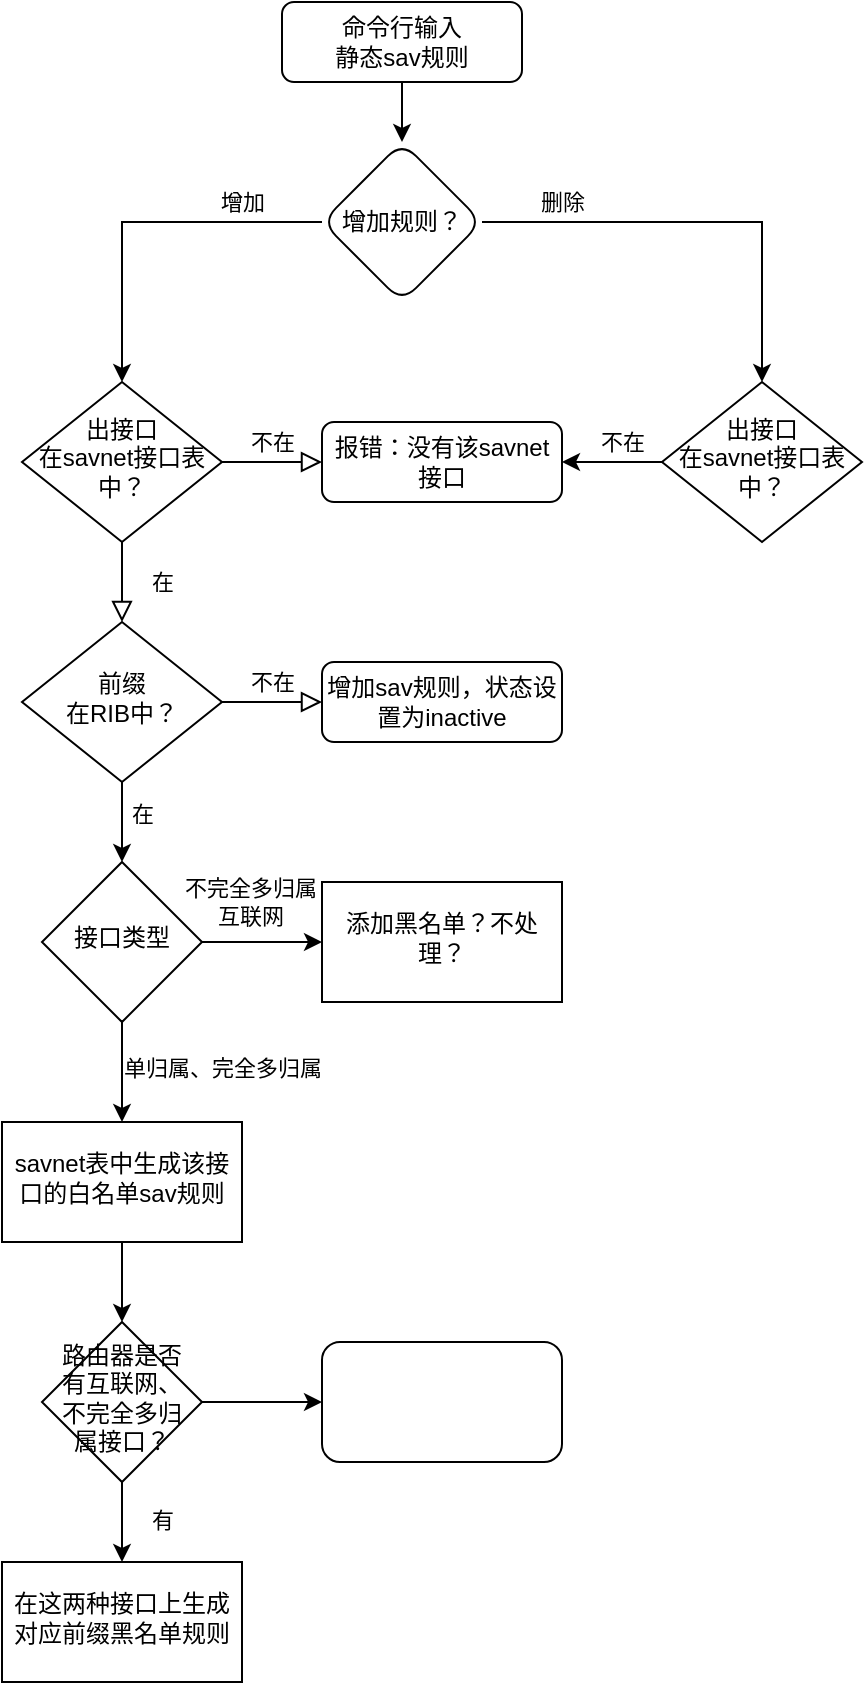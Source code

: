 <mxfile version="23.0.0" type="github">
  <diagram id="C5RBs43oDa-KdzZeNtuy" name="Page-1">
    <mxGraphModel dx="691" dy="1535" grid="1" gridSize="10" guides="1" tooltips="1" connect="1" arrows="1" fold="1" page="1" pageScale="1" pageWidth="827" pageHeight="1169" math="0" shadow="0">
      <root>
        <mxCell id="WIyWlLk6GJQsqaUBKTNV-0" />
        <mxCell id="WIyWlLk6GJQsqaUBKTNV-1" parent="WIyWlLk6GJQsqaUBKTNV-0" />
        <mxCell id="sOkfHLoV4uFdZrz1ryZe-4" value="" style="edgeStyle=orthogonalEdgeStyle;rounded=0;orthogonalLoop=1;jettySize=auto;html=1;" parent="WIyWlLk6GJQsqaUBKTNV-1" source="WIyWlLk6GJQsqaUBKTNV-3" target="sOkfHLoV4uFdZrz1ryZe-3" edge="1">
          <mxGeometry relative="1" as="geometry" />
        </mxCell>
        <mxCell id="WIyWlLk6GJQsqaUBKTNV-3" value="命令行输入&lt;br&gt;静态sav规则" style="rounded=1;whiteSpace=wrap;html=1;fontSize=12;glass=0;strokeWidth=1;shadow=0;" parent="WIyWlLk6GJQsqaUBKTNV-1" vertex="1">
          <mxGeometry x="160" y="-20" width="120" height="40" as="geometry" />
        </mxCell>
        <mxCell id="WIyWlLk6GJQsqaUBKTNV-4" value="在" style="rounded=0;html=1;jettySize=auto;orthogonalLoop=1;fontSize=11;endArrow=block;endFill=0;endSize=8;strokeWidth=1;shadow=0;labelBackgroundColor=none;edgeStyle=orthogonalEdgeStyle;" parent="WIyWlLk6GJQsqaUBKTNV-1" source="WIyWlLk6GJQsqaUBKTNV-6" target="WIyWlLk6GJQsqaUBKTNV-10" edge="1">
          <mxGeometry y="20" relative="1" as="geometry">
            <mxPoint as="offset" />
          </mxGeometry>
        </mxCell>
        <mxCell id="WIyWlLk6GJQsqaUBKTNV-5" value="不在" style="edgeStyle=orthogonalEdgeStyle;rounded=0;html=1;jettySize=auto;orthogonalLoop=1;fontSize=11;endArrow=block;endFill=0;endSize=8;strokeWidth=1;shadow=0;labelBackgroundColor=none;" parent="WIyWlLk6GJQsqaUBKTNV-1" source="WIyWlLk6GJQsqaUBKTNV-6" target="WIyWlLk6GJQsqaUBKTNV-7" edge="1">
          <mxGeometry y="10" relative="1" as="geometry">
            <mxPoint as="offset" />
          </mxGeometry>
        </mxCell>
        <mxCell id="WIyWlLk6GJQsqaUBKTNV-6" value="出接口&lt;br&gt;在savnet接口表中？" style="rhombus;whiteSpace=wrap;html=1;shadow=0;fontFamily=Helvetica;fontSize=12;align=center;strokeWidth=1;spacing=6;spacingTop=-4;" parent="WIyWlLk6GJQsqaUBKTNV-1" vertex="1">
          <mxGeometry x="30" y="170" width="100" height="80" as="geometry" />
        </mxCell>
        <mxCell id="WIyWlLk6GJQsqaUBKTNV-7" value="报错：没有该savnet接口" style="rounded=1;whiteSpace=wrap;html=1;fontSize=12;glass=0;strokeWidth=1;shadow=0;" parent="WIyWlLk6GJQsqaUBKTNV-1" vertex="1">
          <mxGeometry x="180" y="190" width="120" height="40" as="geometry" />
        </mxCell>
        <mxCell id="WIyWlLk6GJQsqaUBKTNV-9" value="不在" style="edgeStyle=orthogonalEdgeStyle;rounded=0;html=1;jettySize=auto;orthogonalLoop=1;fontSize=11;endArrow=block;endFill=0;endSize=8;strokeWidth=1;shadow=0;labelBackgroundColor=none;" parent="WIyWlLk6GJQsqaUBKTNV-1" source="WIyWlLk6GJQsqaUBKTNV-10" target="WIyWlLk6GJQsqaUBKTNV-12" edge="1">
          <mxGeometry y="10" relative="1" as="geometry">
            <mxPoint as="offset" />
          </mxGeometry>
        </mxCell>
        <mxCell id="zvvp0phdEBOQ2-SjyJMt-3" value="" style="edgeStyle=orthogonalEdgeStyle;rounded=0;orthogonalLoop=1;jettySize=auto;html=1;" edge="1" parent="WIyWlLk6GJQsqaUBKTNV-1" source="WIyWlLk6GJQsqaUBKTNV-10" target="zvvp0phdEBOQ2-SjyJMt-2">
          <mxGeometry relative="1" as="geometry" />
        </mxCell>
        <mxCell id="zvvp0phdEBOQ2-SjyJMt-4" value="在" style="edgeLabel;html=1;align=center;verticalAlign=middle;resizable=0;points=[];" vertex="1" connectable="0" parent="zvvp0phdEBOQ2-SjyJMt-3">
          <mxGeometry x="-0.192" y="3" relative="1" as="geometry">
            <mxPoint x="7" as="offset" />
          </mxGeometry>
        </mxCell>
        <mxCell id="WIyWlLk6GJQsqaUBKTNV-10" value="前缀&lt;br&gt;在RIB中？" style="rhombus;whiteSpace=wrap;html=1;shadow=0;fontFamily=Helvetica;fontSize=12;align=center;strokeWidth=1;spacing=6;spacingTop=-4;" parent="WIyWlLk6GJQsqaUBKTNV-1" vertex="1">
          <mxGeometry x="30" y="290" width="100" height="80" as="geometry" />
        </mxCell>
        <mxCell id="WIyWlLk6GJQsqaUBKTNV-12" value="增加sav规则，状态设置为inactive" style="rounded=1;whiteSpace=wrap;html=1;fontSize=12;glass=0;strokeWidth=1;shadow=0;" parent="WIyWlLk6GJQsqaUBKTNV-1" vertex="1">
          <mxGeometry x="180" y="310" width="120" height="40" as="geometry" />
        </mxCell>
        <mxCell id="sOkfHLoV4uFdZrz1ryZe-5" value="增加" style="edgeStyle=orthogonalEdgeStyle;rounded=0;orthogonalLoop=1;jettySize=auto;html=1;entryX=0.5;entryY=0;entryDx=0;entryDy=0;" parent="WIyWlLk6GJQsqaUBKTNV-1" source="sOkfHLoV4uFdZrz1ryZe-3" target="WIyWlLk6GJQsqaUBKTNV-6" edge="1">
          <mxGeometry x="-0.556" y="-10" relative="1" as="geometry">
            <mxPoint as="offset" />
          </mxGeometry>
        </mxCell>
        <mxCell id="sOkfHLoV4uFdZrz1ryZe-8" value="" style="edgeStyle=orthogonalEdgeStyle;rounded=0;orthogonalLoop=1;jettySize=auto;html=1;entryX=0.5;entryY=0;entryDx=0;entryDy=0;" parent="WIyWlLk6GJQsqaUBKTNV-1" source="sOkfHLoV4uFdZrz1ryZe-3" target="sOkfHLoV4uFdZrz1ryZe-11" edge="1">
          <mxGeometry relative="1" as="geometry">
            <mxPoint x="460.029" y="170" as="targetPoint" />
          </mxGeometry>
        </mxCell>
        <mxCell id="sOkfHLoV4uFdZrz1ryZe-9" value="删除" style="edgeLabel;html=1;align=center;verticalAlign=middle;resizable=0;points=[];" parent="sOkfHLoV4uFdZrz1ryZe-8" vertex="1" connectable="0">
          <mxGeometry x="-0.04" y="1" relative="1" as="geometry">
            <mxPoint x="-66" y="-9" as="offset" />
          </mxGeometry>
        </mxCell>
        <mxCell id="sOkfHLoV4uFdZrz1ryZe-3" value="增加规则？" style="rhombus;whiteSpace=wrap;html=1;rounded=1;glass=0;strokeWidth=1;shadow=0;" parent="WIyWlLk6GJQsqaUBKTNV-1" vertex="1">
          <mxGeometry x="180" y="50" width="80" height="80" as="geometry" />
        </mxCell>
        <mxCell id="sOkfHLoV4uFdZrz1ryZe-15" value="" style="edgeStyle=orthogonalEdgeStyle;rounded=0;orthogonalLoop=1;jettySize=auto;html=1;" parent="WIyWlLk6GJQsqaUBKTNV-1" source="sOkfHLoV4uFdZrz1ryZe-11" target="WIyWlLk6GJQsqaUBKTNV-7" edge="1">
          <mxGeometry relative="1" as="geometry" />
        </mxCell>
        <mxCell id="zvvp0phdEBOQ2-SjyJMt-5" value="不在" style="edgeLabel;html=1;align=center;verticalAlign=middle;resizable=0;points=[];" vertex="1" connectable="0" parent="sOkfHLoV4uFdZrz1ryZe-15">
          <mxGeometry x="-0.32" y="1" relative="1" as="geometry">
            <mxPoint x="-3" y="-11" as="offset" />
          </mxGeometry>
        </mxCell>
        <mxCell id="sOkfHLoV4uFdZrz1ryZe-11" value="出接口&lt;br&gt;在savnet接口表中？" style="rhombus;whiteSpace=wrap;html=1;shadow=0;fontFamily=Helvetica;fontSize=12;align=center;strokeWidth=1;spacing=6;spacingTop=-4;" parent="WIyWlLk6GJQsqaUBKTNV-1" vertex="1">
          <mxGeometry x="350" y="170" width="100" height="80" as="geometry" />
        </mxCell>
        <mxCell id="zvvp0phdEBOQ2-SjyJMt-7" value="" style="edgeStyle=orthogonalEdgeStyle;rounded=0;orthogonalLoop=1;jettySize=auto;html=1;" edge="1" parent="WIyWlLk6GJQsqaUBKTNV-1" source="zvvp0phdEBOQ2-SjyJMt-2" target="zvvp0phdEBOQ2-SjyJMt-6">
          <mxGeometry relative="1" as="geometry" />
        </mxCell>
        <mxCell id="zvvp0phdEBOQ2-SjyJMt-8" value="不完全多归属&lt;br&gt;互联网" style="edgeLabel;html=1;align=center;verticalAlign=middle;resizable=0;points=[];" vertex="1" connectable="0" parent="zvvp0phdEBOQ2-SjyJMt-7">
          <mxGeometry x="-0.2" relative="1" as="geometry">
            <mxPoint y="-20" as="offset" />
          </mxGeometry>
        </mxCell>
        <mxCell id="zvvp0phdEBOQ2-SjyJMt-10" value="" style="edgeStyle=orthogonalEdgeStyle;rounded=0;orthogonalLoop=1;jettySize=auto;html=1;" edge="1" parent="WIyWlLk6GJQsqaUBKTNV-1" source="zvvp0phdEBOQ2-SjyJMt-2" target="zvvp0phdEBOQ2-SjyJMt-9">
          <mxGeometry relative="1" as="geometry" />
        </mxCell>
        <mxCell id="zvvp0phdEBOQ2-SjyJMt-11" value="单归属、完全多归属" style="edgeLabel;html=1;align=center;verticalAlign=middle;resizable=0;points=[];" vertex="1" connectable="0" parent="zvvp0phdEBOQ2-SjyJMt-10">
          <mxGeometry x="-0.071" relative="1" as="geometry">
            <mxPoint x="50" as="offset" />
          </mxGeometry>
        </mxCell>
        <mxCell id="zvvp0phdEBOQ2-SjyJMt-2" value="接口类型" style="rhombus;whiteSpace=wrap;html=1;shadow=0;strokeWidth=1;spacing=6;spacingTop=-4;" vertex="1" parent="WIyWlLk6GJQsqaUBKTNV-1">
          <mxGeometry x="40" y="410" width="80" height="80" as="geometry" />
        </mxCell>
        <mxCell id="zvvp0phdEBOQ2-SjyJMt-6" value="添加黑名单？不处理？" style="whiteSpace=wrap;html=1;shadow=0;strokeWidth=1;spacing=6;spacingTop=-4;" vertex="1" parent="WIyWlLk6GJQsqaUBKTNV-1">
          <mxGeometry x="180" y="420" width="120" height="60" as="geometry" />
        </mxCell>
        <mxCell id="zvvp0phdEBOQ2-SjyJMt-13" value="" style="edgeStyle=orthogonalEdgeStyle;rounded=0;orthogonalLoop=1;jettySize=auto;html=1;" edge="1" parent="WIyWlLk6GJQsqaUBKTNV-1" source="zvvp0phdEBOQ2-SjyJMt-9" target="zvvp0phdEBOQ2-SjyJMt-12">
          <mxGeometry relative="1" as="geometry" />
        </mxCell>
        <mxCell id="zvvp0phdEBOQ2-SjyJMt-9" value="savnet表中生成该接口的白名单sav规则" style="whiteSpace=wrap;html=1;shadow=0;strokeWidth=1;spacing=6;spacingTop=-4;" vertex="1" parent="WIyWlLk6GJQsqaUBKTNV-1">
          <mxGeometry x="20" y="540" width="120" height="60" as="geometry" />
        </mxCell>
        <mxCell id="zvvp0phdEBOQ2-SjyJMt-16" value="" style="edgeStyle=orthogonalEdgeStyle;rounded=0;orthogonalLoop=1;jettySize=auto;html=1;" edge="1" parent="WIyWlLk6GJQsqaUBKTNV-1" source="zvvp0phdEBOQ2-SjyJMt-12" target="zvvp0phdEBOQ2-SjyJMt-15">
          <mxGeometry relative="1" as="geometry" />
        </mxCell>
        <mxCell id="zvvp0phdEBOQ2-SjyJMt-17" value="有" style="edgeLabel;html=1;align=center;verticalAlign=middle;resizable=0;points=[];" vertex="1" connectable="0" parent="zvvp0phdEBOQ2-SjyJMt-16">
          <mxGeometry x="-0.047" y="-1" relative="1" as="geometry">
            <mxPoint x="21" as="offset" />
          </mxGeometry>
        </mxCell>
        <mxCell id="zvvp0phdEBOQ2-SjyJMt-19" value="" style="edgeStyle=orthogonalEdgeStyle;rounded=0;orthogonalLoop=1;jettySize=auto;html=1;" edge="1" parent="WIyWlLk6GJQsqaUBKTNV-1" source="zvvp0phdEBOQ2-SjyJMt-12" target="zvvp0phdEBOQ2-SjyJMt-18">
          <mxGeometry relative="1" as="geometry" />
        </mxCell>
        <mxCell id="zvvp0phdEBOQ2-SjyJMt-12" value="路由器是否有互联网、不完全多归属接口？" style="rhombus;whiteSpace=wrap;html=1;shadow=0;strokeWidth=1;spacing=6;spacingTop=-4;" vertex="1" parent="WIyWlLk6GJQsqaUBKTNV-1">
          <mxGeometry x="40" y="640" width="80" height="80" as="geometry" />
        </mxCell>
        <mxCell id="zvvp0phdEBOQ2-SjyJMt-15" value="在这两种接口上生成对应前缀黑名单规则" style="whiteSpace=wrap;html=1;shadow=0;strokeWidth=1;spacing=6;spacingTop=-4;" vertex="1" parent="WIyWlLk6GJQsqaUBKTNV-1">
          <mxGeometry x="20" y="760" width="120" height="60" as="geometry" />
        </mxCell>
        <mxCell id="zvvp0phdEBOQ2-SjyJMt-18" value="" style="rounded=1;whiteSpace=wrap;html=1;shadow=0;strokeWidth=1;spacing=6;spacingTop=-4;" vertex="1" parent="WIyWlLk6GJQsqaUBKTNV-1">
          <mxGeometry x="180" y="650" width="120" height="60" as="geometry" />
        </mxCell>
      </root>
    </mxGraphModel>
  </diagram>
</mxfile>
